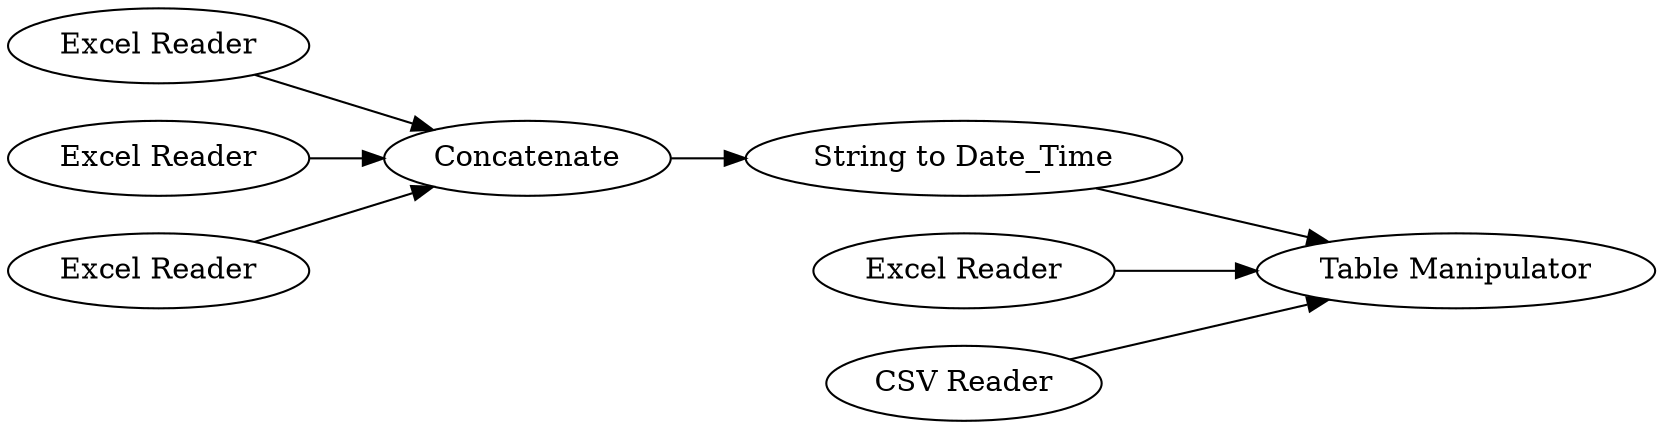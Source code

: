 digraph {
	4 -> 7
	9 -> 8
	3 -> 8
	6 -> 7
	2 -> 8
	5 -> 7
	7 -> 9
	5 [label="Excel Reader"]
	7 [label=Concatenate]
	9 [label="String to Date_Time"]
	4 [label="Excel Reader"]
	8 [label="Table Manipulator"]
	6 [label="Excel Reader"]
	3 [label="Excel Reader"]
	2 [label="CSV Reader"]
	rankdir=LR
}
